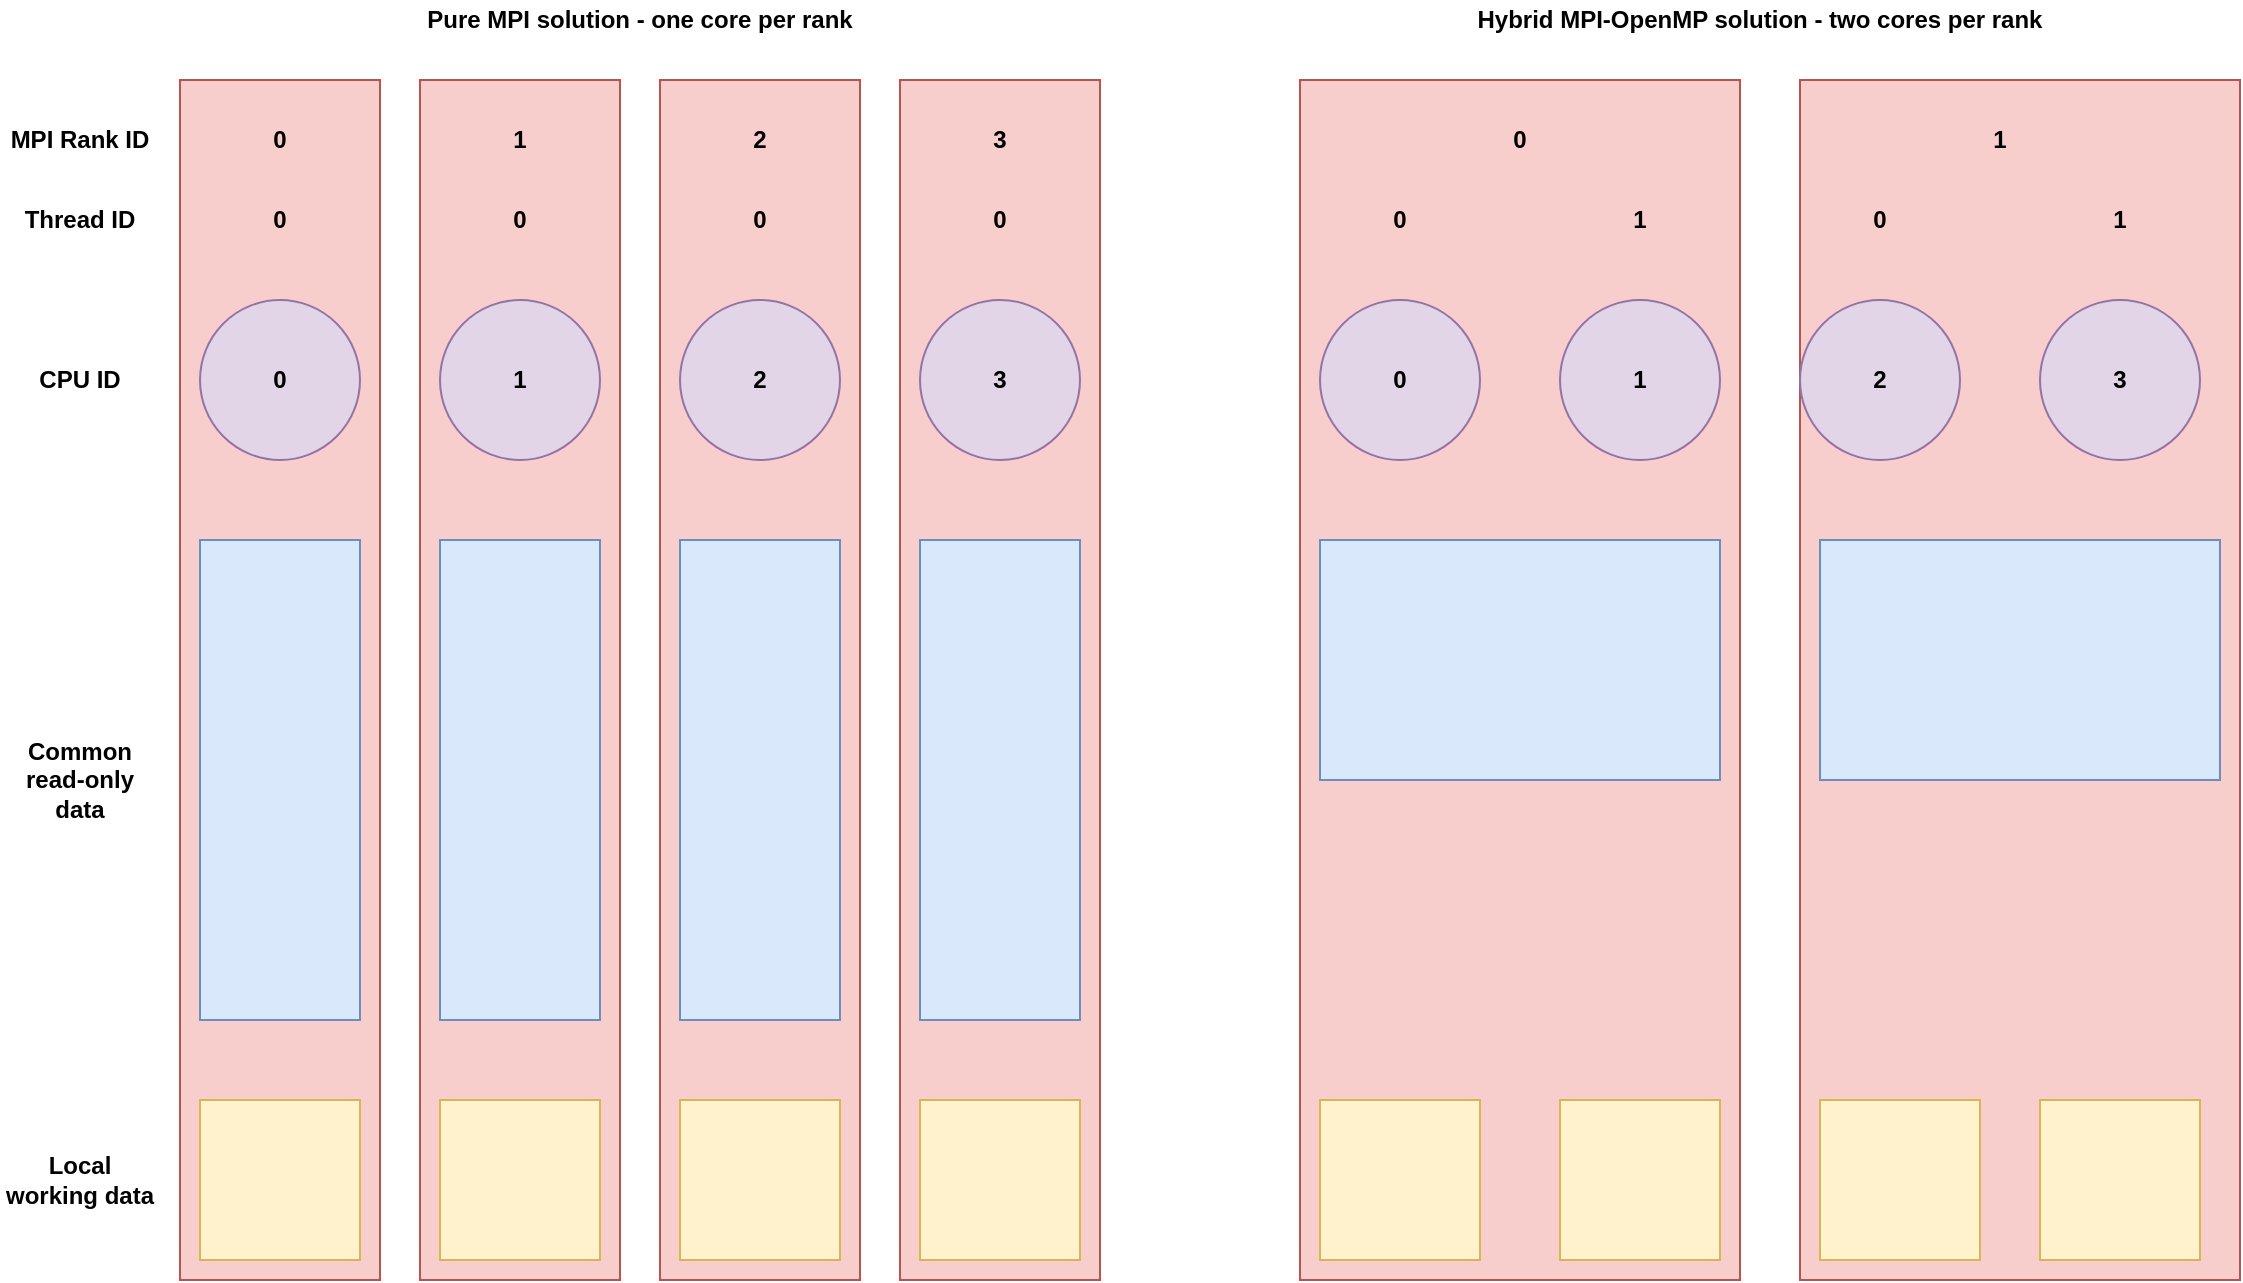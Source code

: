 <mxfile version="13.11.0" type="github">
  <diagram id="sxhNIz98lRBmxHHVhqCK" name="Page-1">
    <mxGraphModel dx="1257" dy="848" grid="1" gridSize="10" guides="1" tooltips="1" connect="1" arrows="1" fold="1" page="1" pageScale="1" pageWidth="850" pageHeight="1100" math="0" shadow="0">
      <root>
        <mxCell id="0" />
        <mxCell id="1" parent="0" />
        <mxCell id="btSMa7mVRD-in3--dkbl-22" value="" style="rounded=0;whiteSpace=wrap;html=1;fillColor=#f8cecc;strokeColor=#b85450;" vertex="1" parent="1">
          <mxGeometry x="230" y="50" width="100" height="600" as="geometry" />
        </mxCell>
        <mxCell id="btSMa7mVRD-in3--dkbl-25" value="" style="rounded=0;whiteSpace=wrap;html=1;fillColor=#f8cecc;strokeColor=#b85450;" vertex="1" parent="1">
          <mxGeometry x="350" y="50" width="100" height="600" as="geometry" />
        </mxCell>
        <mxCell id="btSMa7mVRD-in3--dkbl-28" value="" style="rounded=0;whiteSpace=wrap;html=1;fillColor=#f8cecc;strokeColor=#b85450;" vertex="1" parent="1">
          <mxGeometry x="470" y="50" width="100" height="600" as="geometry" />
        </mxCell>
        <mxCell id="btSMa7mVRD-in3--dkbl-17" value="" style="rounded=0;whiteSpace=wrap;html=1;fillColor=#f8cecc;strokeColor=#b85450;" vertex="1" parent="1">
          <mxGeometry x="110" y="50" width="100" height="600" as="geometry" />
        </mxCell>
        <mxCell id="btSMa7mVRD-in3--dkbl-1" value="0" style="ellipse;whiteSpace=wrap;html=1;aspect=fixed;fontStyle=1;fillColor=#e1d5e7;strokeColor=#9673a6;" vertex="1" parent="1">
          <mxGeometry x="120" y="160" width="80" height="80" as="geometry" />
        </mxCell>
        <mxCell id="btSMa7mVRD-in3--dkbl-2" value="1" style="ellipse;whiteSpace=wrap;html=1;aspect=fixed;fontStyle=1;fillColor=#e1d5e7;strokeColor=#9673a6;" vertex="1" parent="1">
          <mxGeometry x="240" y="160" width="80" height="80" as="geometry" />
        </mxCell>
        <mxCell id="btSMa7mVRD-in3--dkbl-3" value="2" style="ellipse;whiteSpace=wrap;html=1;aspect=fixed;fontStyle=1;fillColor=#e1d5e7;strokeColor=#9673a6;" vertex="1" parent="1">
          <mxGeometry x="360" y="160" width="80" height="80" as="geometry" />
        </mxCell>
        <mxCell id="btSMa7mVRD-in3--dkbl-4" value="3" style="ellipse;whiteSpace=wrap;html=1;aspect=fixed;fontStyle=1;fillColor=#e1d5e7;strokeColor=#9673a6;" vertex="1" parent="1">
          <mxGeometry x="480" y="160" width="80" height="80" as="geometry" />
        </mxCell>
        <mxCell id="btSMa7mVRD-in3--dkbl-6" value="CPU ID" style="text;html=1;strokeColor=none;fillColor=none;align=center;verticalAlign=middle;whiteSpace=wrap;rounded=0;fontStyle=1" vertex="1" parent="1">
          <mxGeometry x="20" y="190" width="80" height="20" as="geometry" />
        </mxCell>
        <mxCell id="btSMa7mVRD-in3--dkbl-7" value="" style="rounded=0;whiteSpace=wrap;html=1;fillColor=#dae8fc;strokeColor=#6c8ebf;" vertex="1" parent="1">
          <mxGeometry x="120" y="280" width="80" height="240" as="geometry" />
        </mxCell>
        <mxCell id="btSMa7mVRD-in3--dkbl-8" value="Common&lt;br&gt;read-only&lt;br&gt;data" style="text;html=1;strokeColor=none;fillColor=none;align=center;verticalAlign=middle;whiteSpace=wrap;rounded=0;fontStyle=1" vertex="1" parent="1">
          <mxGeometry x="20" y="390" width="80" height="20" as="geometry" />
        </mxCell>
        <mxCell id="btSMa7mVRD-in3--dkbl-9" value="" style="rounded=0;whiteSpace=wrap;html=1;fillColor=#dae8fc;strokeColor=#6c8ebf;" vertex="1" parent="1">
          <mxGeometry x="240" y="280" width="80" height="240" as="geometry" />
        </mxCell>
        <mxCell id="btSMa7mVRD-in3--dkbl-10" value="" style="rounded=0;whiteSpace=wrap;html=1;fillColor=#dae8fc;strokeColor=#6c8ebf;" vertex="1" parent="1">
          <mxGeometry x="360" y="280" width="80" height="240" as="geometry" />
        </mxCell>
        <mxCell id="btSMa7mVRD-in3--dkbl-11" value="" style="rounded=0;whiteSpace=wrap;html=1;fillColor=#dae8fc;strokeColor=#6c8ebf;" vertex="1" parent="1">
          <mxGeometry x="480" y="280" width="80" height="240" as="geometry" />
        </mxCell>
        <mxCell id="btSMa7mVRD-in3--dkbl-12" value="" style="rounded=0;whiteSpace=wrap;html=1;fillColor=#fff2cc;strokeColor=#d6b656;" vertex="1" parent="1">
          <mxGeometry x="120" y="560" width="80" height="80" as="geometry" />
        </mxCell>
        <mxCell id="btSMa7mVRD-in3--dkbl-13" value="" style="rounded=0;whiteSpace=wrap;html=1;fillColor=#fff2cc;strokeColor=#d6b656;" vertex="1" parent="1">
          <mxGeometry x="240" y="560" width="80" height="80" as="geometry" />
        </mxCell>
        <mxCell id="btSMa7mVRD-in3--dkbl-14" value="" style="rounded=0;whiteSpace=wrap;html=1;fillColor=#fff2cc;strokeColor=#d6b656;" vertex="1" parent="1">
          <mxGeometry x="360" y="560" width="80" height="80" as="geometry" />
        </mxCell>
        <mxCell id="btSMa7mVRD-in3--dkbl-15" value="" style="rounded=0;whiteSpace=wrap;html=1;fillColor=#fff2cc;strokeColor=#d6b656;" vertex="1" parent="1">
          <mxGeometry x="480" y="560" width="80" height="80" as="geometry" />
        </mxCell>
        <mxCell id="btSMa7mVRD-in3--dkbl-16" value="Local working data" style="text;html=1;strokeColor=none;fillColor=none;align=center;verticalAlign=middle;whiteSpace=wrap;rounded=0;fontStyle=1" vertex="1" parent="1">
          <mxGeometry x="20" y="590" width="80" height="20" as="geometry" />
        </mxCell>
        <mxCell id="btSMa7mVRD-in3--dkbl-18" value="MPI Rank ID" style="text;html=1;strokeColor=none;fillColor=none;align=center;verticalAlign=middle;whiteSpace=wrap;rounded=0;fontStyle=1" vertex="1" parent="1">
          <mxGeometry x="20" y="70" width="80" height="20" as="geometry" />
        </mxCell>
        <mxCell id="btSMa7mVRD-in3--dkbl-19" value="Thread ID" style="text;html=1;strokeColor=none;fillColor=none;align=center;verticalAlign=middle;whiteSpace=wrap;rounded=0;fontStyle=1" vertex="1" parent="1">
          <mxGeometry x="20" y="110" width="80" height="20" as="geometry" />
        </mxCell>
        <mxCell id="btSMa7mVRD-in3--dkbl-20" value="0" style="text;html=1;strokeColor=none;fillColor=none;align=center;verticalAlign=middle;whiteSpace=wrap;rounded=0;fontStyle=1" vertex="1" parent="1">
          <mxGeometry x="140" y="70" width="40" height="20" as="geometry" />
        </mxCell>
        <mxCell id="btSMa7mVRD-in3--dkbl-21" value="0" style="text;html=1;strokeColor=none;fillColor=none;align=center;verticalAlign=middle;whiteSpace=wrap;rounded=0;fontStyle=1" vertex="1" parent="1">
          <mxGeometry x="140" y="110" width="40" height="20" as="geometry" />
        </mxCell>
        <mxCell id="btSMa7mVRD-in3--dkbl-23" value="1" style="text;html=1;strokeColor=none;fillColor=none;align=center;verticalAlign=middle;whiteSpace=wrap;rounded=0;fontStyle=1" vertex="1" parent="1">
          <mxGeometry x="260" y="70" width="40" height="20" as="geometry" />
        </mxCell>
        <mxCell id="btSMa7mVRD-in3--dkbl-24" value="0" style="text;html=1;strokeColor=none;fillColor=none;align=center;verticalAlign=middle;whiteSpace=wrap;rounded=0;fontStyle=1" vertex="1" parent="1">
          <mxGeometry x="260" y="110" width="40" height="20" as="geometry" />
        </mxCell>
        <mxCell id="btSMa7mVRD-in3--dkbl-26" value="2" style="text;html=1;strokeColor=none;fillColor=none;align=center;verticalAlign=middle;whiteSpace=wrap;rounded=0;fontStyle=1" vertex="1" parent="1">
          <mxGeometry x="380" y="70" width="40" height="20" as="geometry" />
        </mxCell>
        <mxCell id="btSMa7mVRD-in3--dkbl-27" value="0" style="text;html=1;strokeColor=none;fillColor=none;align=center;verticalAlign=middle;whiteSpace=wrap;rounded=0;fontStyle=1" vertex="1" parent="1">
          <mxGeometry x="380" y="110" width="40" height="20" as="geometry" />
        </mxCell>
        <mxCell id="btSMa7mVRD-in3--dkbl-29" value="3" style="text;html=1;strokeColor=none;fillColor=none;align=center;verticalAlign=middle;whiteSpace=wrap;rounded=0;fontStyle=1" vertex="1" parent="1">
          <mxGeometry x="500" y="70" width="40" height="20" as="geometry" />
        </mxCell>
        <mxCell id="btSMa7mVRD-in3--dkbl-30" value="0" style="text;html=1;strokeColor=none;fillColor=none;align=center;verticalAlign=middle;whiteSpace=wrap;rounded=0;fontStyle=1" vertex="1" parent="1">
          <mxGeometry x="500" y="110" width="40" height="20" as="geometry" />
        </mxCell>
        <mxCell id="btSMa7mVRD-in3--dkbl-31" value="Pure MPI solution - one core per rank" style="text;html=1;strokeColor=none;fillColor=none;align=center;verticalAlign=middle;whiteSpace=wrap;rounded=0;fontStyle=1" vertex="1" parent="1">
          <mxGeometry x="180" y="10" width="320" height="20" as="geometry" />
        </mxCell>
        <mxCell id="btSMa7mVRD-in3--dkbl-35" value="" style="rounded=0;whiteSpace=wrap;html=1;fillColor=#f8cecc;strokeColor=#b85450;" vertex="1" parent="1">
          <mxGeometry x="920" y="50" width="220" height="600" as="geometry" />
        </mxCell>
        <mxCell id="btSMa7mVRD-in3--dkbl-37" value="" style="rounded=0;whiteSpace=wrap;html=1;fillColor=#f8cecc;strokeColor=#b85450;" vertex="1" parent="1">
          <mxGeometry x="670" y="50" width="220" height="600" as="geometry" />
        </mxCell>
        <mxCell id="btSMa7mVRD-in3--dkbl-38" value="0" style="ellipse;whiteSpace=wrap;html=1;aspect=fixed;fontStyle=1;fillColor=#e1d5e7;strokeColor=#9673a6;" vertex="1" parent="1">
          <mxGeometry x="680" y="160" width="80" height="80" as="geometry" />
        </mxCell>
        <mxCell id="btSMa7mVRD-in3--dkbl-39" value="&lt;b&gt;1&lt;/b&gt;" style="ellipse;whiteSpace=wrap;html=1;aspect=fixed;fillColor=#e1d5e7;strokeColor=#9673a6;" vertex="1" parent="1">
          <mxGeometry x="800" y="160" width="80" height="80" as="geometry" />
        </mxCell>
        <mxCell id="btSMa7mVRD-in3--dkbl-40" value="&lt;b&gt;2&lt;/b&gt;" style="ellipse;whiteSpace=wrap;html=1;aspect=fixed;fillColor=#e1d5e7;strokeColor=#9673a6;" vertex="1" parent="1">
          <mxGeometry x="920" y="160" width="80" height="80" as="geometry" />
        </mxCell>
        <mxCell id="btSMa7mVRD-in3--dkbl-41" value="&lt;b&gt;3&lt;/b&gt;" style="ellipse;whiteSpace=wrap;html=1;aspect=fixed;fillColor=#e1d5e7;strokeColor=#9673a6;" vertex="1" parent="1">
          <mxGeometry x="1040" y="160" width="80" height="80" as="geometry" />
        </mxCell>
        <mxCell id="btSMa7mVRD-in3--dkbl-42" value="" style="rounded=0;whiteSpace=wrap;html=1;fillColor=#dae8fc;strokeColor=#6c8ebf;" vertex="1" parent="1">
          <mxGeometry x="680" y="280" width="200" height="120" as="geometry" />
        </mxCell>
        <mxCell id="btSMa7mVRD-in3--dkbl-44" value="" style="rounded=0;whiteSpace=wrap;html=1;fillColor=#dae8fc;strokeColor=#6c8ebf;" vertex="1" parent="1">
          <mxGeometry x="930" y="280" width="200" height="120" as="geometry" />
        </mxCell>
        <mxCell id="btSMa7mVRD-in3--dkbl-46" value="" style="rounded=0;whiteSpace=wrap;html=1;fillColor=#fff2cc;strokeColor=#d6b656;" vertex="1" parent="1">
          <mxGeometry x="680" y="560" width="80" height="80" as="geometry" />
        </mxCell>
        <mxCell id="btSMa7mVRD-in3--dkbl-47" value="" style="rounded=0;whiteSpace=wrap;html=1;fillColor=#fff2cc;strokeColor=#d6b656;" vertex="1" parent="1">
          <mxGeometry x="800" y="560" width="80" height="80" as="geometry" />
        </mxCell>
        <mxCell id="btSMa7mVRD-in3--dkbl-48" value="" style="rounded=0;whiteSpace=wrap;html=1;fillColor=#fff2cc;strokeColor=#d6b656;" vertex="1" parent="1">
          <mxGeometry x="930" y="560" width="80" height="80" as="geometry" />
        </mxCell>
        <mxCell id="btSMa7mVRD-in3--dkbl-49" value="" style="rounded=0;whiteSpace=wrap;html=1;fillColor=#fff2cc;strokeColor=#d6b656;" vertex="1" parent="1">
          <mxGeometry x="1040" y="560" width="80" height="80" as="geometry" />
        </mxCell>
        <mxCell id="btSMa7mVRD-in3--dkbl-50" value="0" style="text;html=1;strokeColor=none;fillColor=none;align=center;verticalAlign=middle;whiteSpace=wrap;rounded=0;fontStyle=1" vertex="1" parent="1">
          <mxGeometry x="760" y="70" width="40" height="20" as="geometry" />
        </mxCell>
        <mxCell id="btSMa7mVRD-in3--dkbl-51" value="0" style="text;html=1;strokeColor=none;fillColor=none;align=center;verticalAlign=middle;whiteSpace=wrap;rounded=0;fontStyle=1" vertex="1" parent="1">
          <mxGeometry x="700" y="110" width="40" height="20" as="geometry" />
        </mxCell>
        <mxCell id="btSMa7mVRD-in3--dkbl-53" value="1" style="text;html=1;strokeColor=none;fillColor=none;align=center;verticalAlign=middle;whiteSpace=wrap;rounded=0;fontStyle=1" vertex="1" parent="1">
          <mxGeometry x="820" y="110" width="40" height="20" as="geometry" />
        </mxCell>
        <mxCell id="btSMa7mVRD-in3--dkbl-54" value="&lt;b&gt;1&lt;/b&gt;" style="text;html=1;strokeColor=none;fillColor=none;align=center;verticalAlign=middle;whiteSpace=wrap;rounded=0;" vertex="1" parent="1">
          <mxGeometry x="1000" y="70" width="40" height="20" as="geometry" />
        </mxCell>
        <mxCell id="btSMa7mVRD-in3--dkbl-55" value="&lt;b&gt;0&lt;/b&gt;" style="text;html=1;strokeColor=none;fillColor=none;align=center;verticalAlign=middle;whiteSpace=wrap;rounded=0;" vertex="1" parent="1">
          <mxGeometry x="940" y="110" width="40" height="20" as="geometry" />
        </mxCell>
        <mxCell id="btSMa7mVRD-in3--dkbl-57" value="&lt;b&gt;1&lt;/b&gt;" style="text;html=1;strokeColor=none;fillColor=none;align=center;verticalAlign=middle;whiteSpace=wrap;rounded=0;" vertex="1" parent="1">
          <mxGeometry x="1060" y="110" width="40" height="20" as="geometry" />
        </mxCell>
        <mxCell id="btSMa7mVRD-in3--dkbl-58" value="Hybrid MPI-OpenMP solution - two cores per rank" style="text;html=1;strokeColor=none;fillColor=none;align=center;verticalAlign=middle;whiteSpace=wrap;rounded=0;fontStyle=1" vertex="1" parent="1">
          <mxGeometry x="740" y="10" width="320" height="20" as="geometry" />
        </mxCell>
      </root>
    </mxGraphModel>
  </diagram>
</mxfile>
